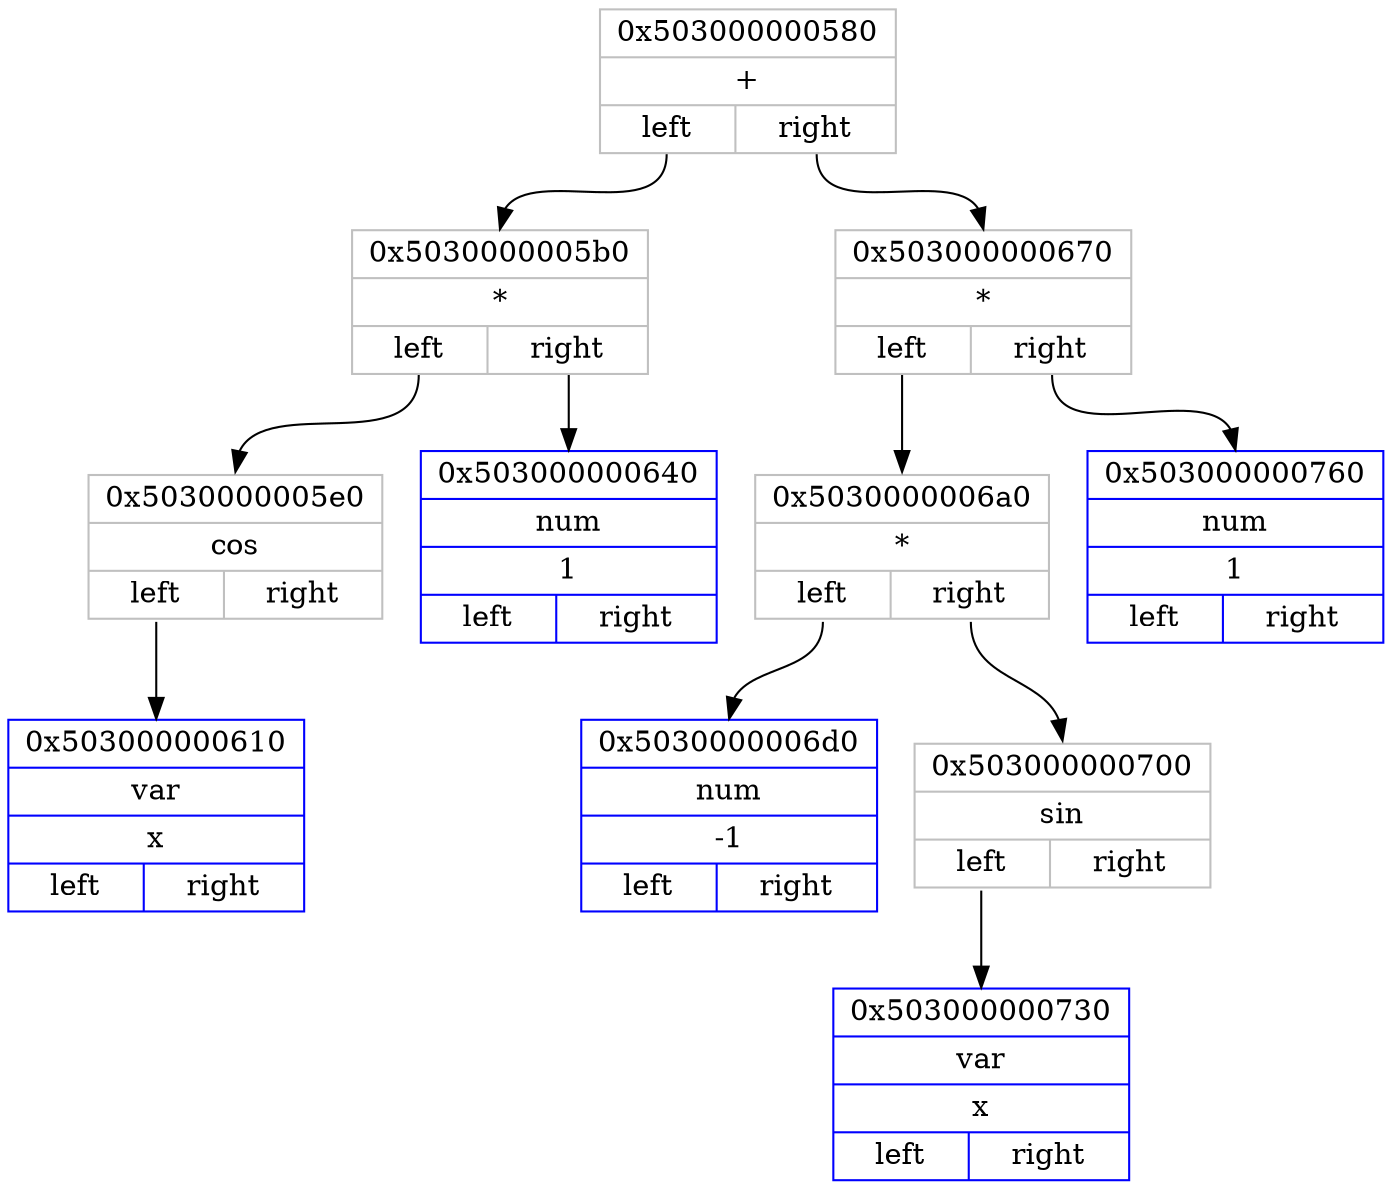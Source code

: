 digraph
{ 
rankdir=HR;

node0x503000000580 [ shape=record, color = grey rank = 1, label= "{ 0x503000000580 | + |         {<n0x503000000580_l> left | <n0x503000000580_r> right}} " ];
node0x5030000005b0 [ shape=record, color = grey rank = 2, label= "{ 0x5030000005b0 | * |         {<n0x5030000005b0_l> left | <n0x5030000005b0_r> right}} " ];
node0x5030000005e0 [ shape=record, color = grey rank = 3, label= "{ 0x5030000005e0 | cos |         {<n0x5030000005e0_l> left | <n0x5030000005e0_r> right}} " ];
node0x503000000610 [ shape=record, color = blue rank = 4, label= "{ 0x503000000610 | var | x |         {<n0x503000000610_l> left | <n0x503000000610_r> right}} " ];
node0x5030000005e0:<n0x5030000005e0_l>:s -> node0x503000000610:n [ color = black; ]
node0x5030000005b0:<n0x5030000005b0_l>:s -> node0x5030000005e0:n [ color = black; ]
node0x503000000640 [ shape=record, color = blue rank = 4, label= "{ 0x503000000640 | num | 1 |         {<n0x503000000640_l> left | <n0x503000000640_r> right}} " ];
node0x5030000005b0:<n0x5030000005b0_r>:s -> node0x503000000640:n [ color = black; ]
node0x503000000580:<n0x503000000580_l>:s -> node0x5030000005b0:n [ color = black; ]
node0x503000000670 [ shape=record, color = grey rank = 3, label= "{ 0x503000000670 | * |         {<n0x503000000670_l> left | <n0x503000000670_r> right}} " ];
node0x5030000006a0 [ shape=record, color = grey rank = 4, label= "{ 0x5030000006a0 | * |         {<n0x5030000006a0_l> left | <n0x5030000006a0_r> right}} " ];
node0x5030000006d0 [ shape=record, color = blue rank = 5, label= "{ 0x5030000006d0 | num | -1 |         {<n0x5030000006d0_l> left | <n0x5030000006d0_r> right}} " ];
node0x5030000006a0:<n0x5030000006a0_l>:s -> node0x5030000006d0:n [ color = black; ]
node0x503000000700 [ shape=record, color = grey rank = 6, label= "{ 0x503000000700 | sin |         {<n0x503000000700_l> left | <n0x503000000700_r> right}} " ];
node0x503000000730 [ shape=record, color = blue rank = 7, label= "{ 0x503000000730 | var | x |         {<n0x503000000730_l> left | <n0x503000000730_r> right}} " ];
node0x503000000700:<n0x503000000700_l>:s -> node0x503000000730:n [ color = black; ]
node0x5030000006a0:<n0x5030000006a0_r>:s -> node0x503000000700:n [ color = black; ]
node0x503000000670:<n0x503000000670_l>:s -> node0x5030000006a0:n [ color = black; ]
node0x503000000760 [ shape=record, color = blue rank = 5, label= "{ 0x503000000760 | num | 1 |         {<n0x503000000760_l> left | <n0x503000000760_r> right}} " ];
node0x503000000670:<n0x503000000670_r>:s -> node0x503000000760:n [ color = black; ]
node0x503000000580:<n0x503000000580_r>:s -> node0x503000000670:n [ color = black; ]
}
